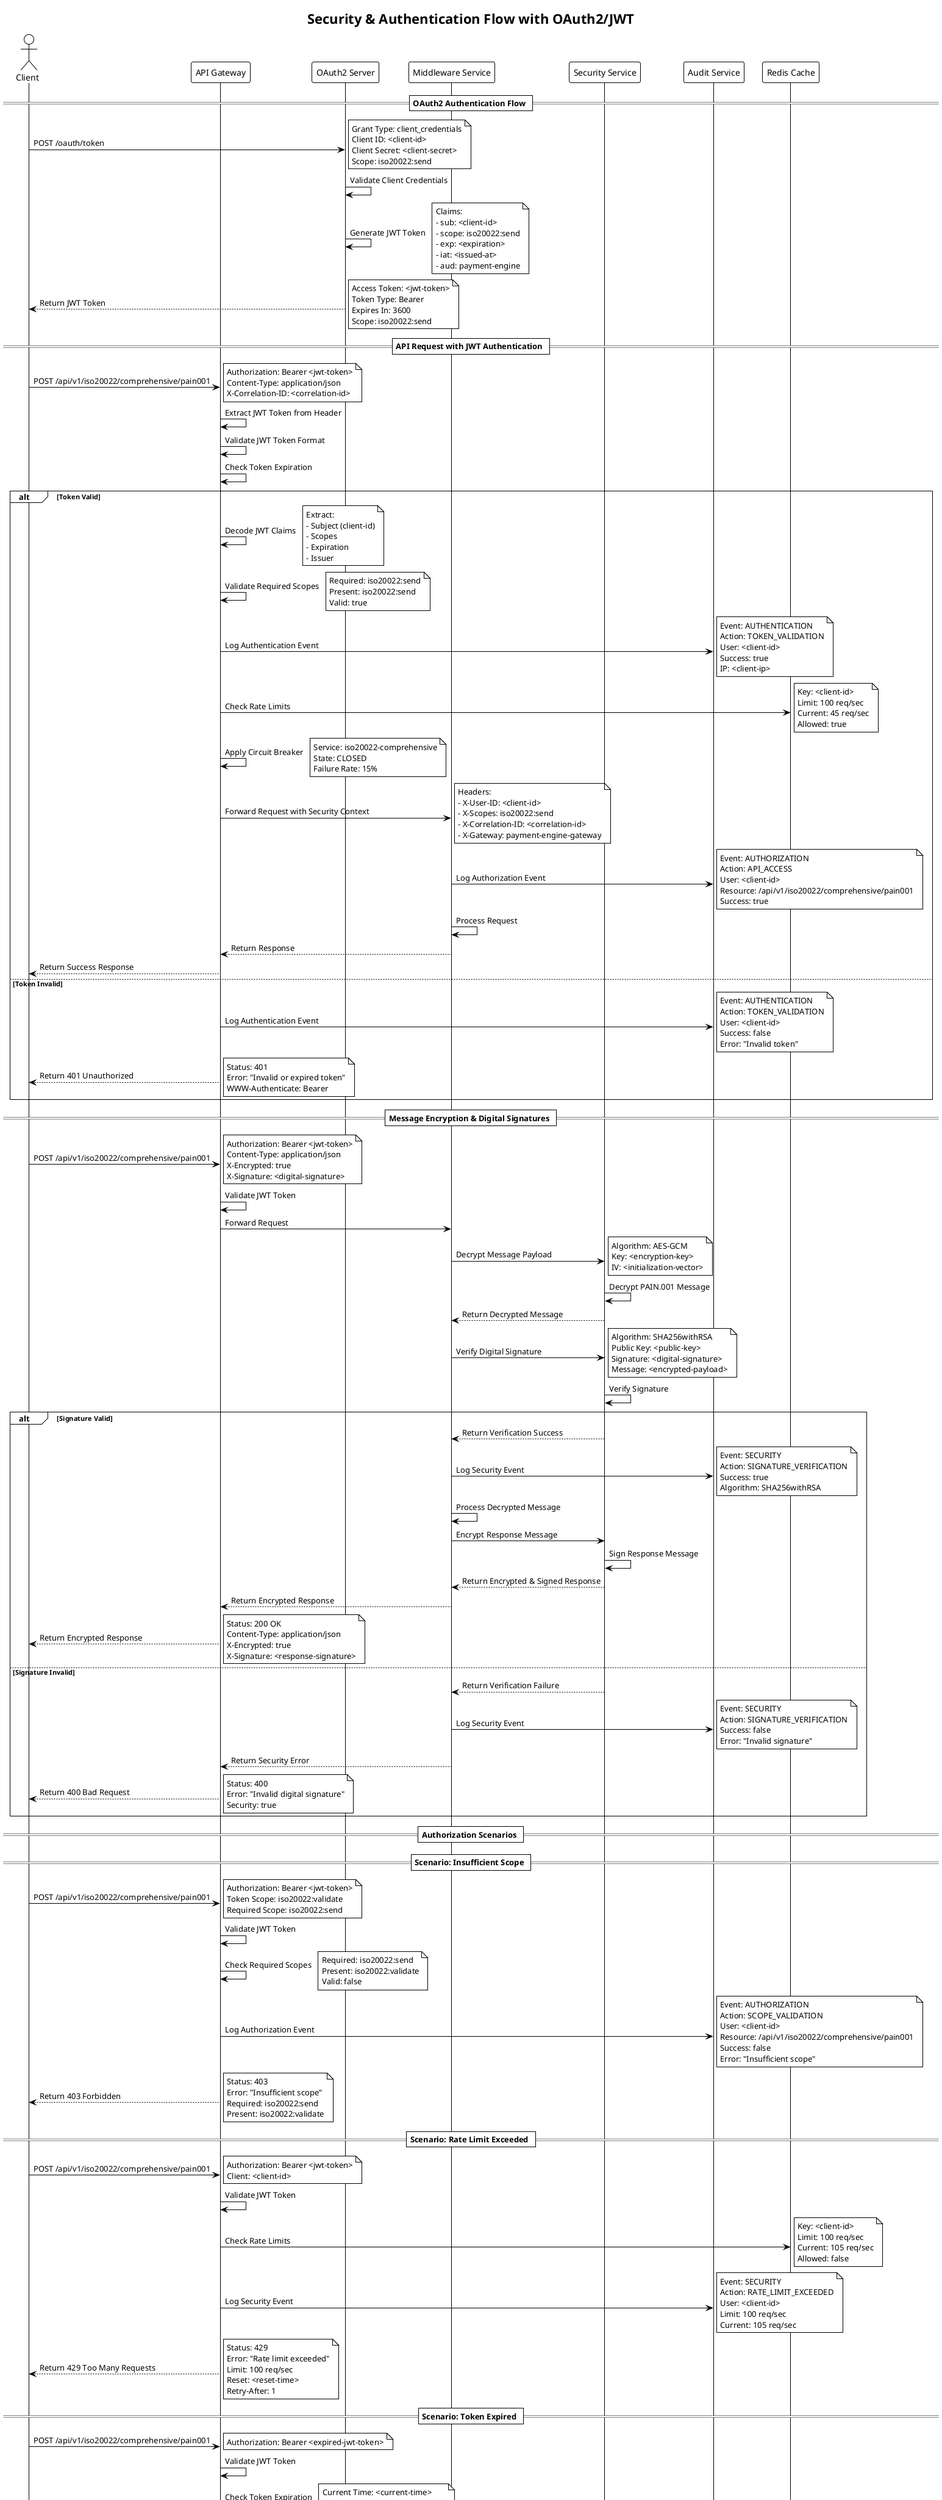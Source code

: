 @startuml SECURITY_AUTHENTICATION_FLOW
!theme plain
title Security & Authentication Flow with OAuth2/JWT

actor Client as C
participant "API Gateway" as AG
participant "OAuth2 Server" as OAuth
participant "Middleware Service" as MS
participant "Security Service" as SS
participant "Audit Service" as AS
participant "Redis Cache" as RC

== OAuth2 Authentication Flow ==

C -> OAuth: POST /oauth/token
note right: Grant Type: client_credentials\nClient ID: <client-id>\nClient Secret: <client-secret>\nScope: iso20022:send

OAuth -> OAuth: Validate Client Credentials
OAuth -> OAuth: Generate JWT Token
note right: Claims:\n- sub: <client-id>\n- scope: iso20022:send\n- exp: <expiration>\n- iat: <issued-at>\n- aud: payment-engine

OAuth --> C: Return JWT Token
note right: Access Token: <jwt-token>\nToken Type: Bearer\nExpires In: 3600\nScope: iso20022:send

== API Request with JWT Authentication ==

C -> AG: POST /api/v1/iso20022/comprehensive/pain001
note right: Authorization: Bearer <jwt-token>\nContent-Type: application/json\nX-Correlation-ID: <correlation-id>

AG -> AG: Extract JWT Token from Header
AG -> AG: Validate JWT Token Format
AG -> AG: Check Token Expiration

alt Token Valid
    AG -> AG: Decode JWT Claims
    note right: Extract:\n- Subject (client-id)\n- Scopes\n- Expiration\n- Issuer
    
    AG -> AG: Validate Required Scopes
    note right: Required: iso20022:send\nPresent: iso20022:send\nValid: true
    
    AG -> AS: Log Authentication Event
    note right: Event: AUTHENTICATION\nAction: TOKEN_VALIDATION\nUser: <client-id>\nSuccess: true\nIP: <client-ip>
    
    AG -> RC: Check Rate Limits
    note right: Key: <client-id>\nLimit: 100 req/sec\nCurrent: 45 req/sec\nAllowed: true
    
    AG -> AG: Apply Circuit Breaker
    note right: Service: iso20022-comprehensive\nState: CLOSED\nFailure Rate: 15%
    
    AG -> MS: Forward Request with Security Context
    note right: Headers:\n- X-User-ID: <client-id>\n- X-Scopes: iso20022:send\n- X-Correlation-ID: <correlation-id>\n- X-Gateway: payment-engine-gateway
    
    MS -> AS: Log Authorization Event
    note right: Event: AUTHORIZATION\nAction: API_ACCESS\nUser: <client-id>\nResource: /api/v1/iso20022/comprehensive/pain001\nSuccess: true
    
    MS -> MS: Process Request
    MS --> AG: Return Response
    AG --> C: Return Success Response
    
else Token Invalid
    AG -> AS: Log Authentication Event
    note right: Event: AUTHENTICATION\nAction: TOKEN_VALIDATION\nUser: <client-id>\nSuccess: false\nError: "Invalid token"
    
    AG --> C: Return 401 Unauthorized
    note right: Status: 401\nError: "Invalid or expired token"\nWWW-Authenticate: Bearer
end

== Message Encryption & Digital Signatures ==

C -> AG: POST /api/v1/iso20022/comprehensive/pain001
note right: Authorization: Bearer <jwt-token>\nContent-Type: application/json\nX-Encrypted: true\nX-Signature: <digital-signature>

AG -> AG: Validate JWT Token
AG -> MS: Forward Request

MS -> SS: Decrypt Message Payload
note right: Algorithm: AES-GCM\nKey: <encryption-key>\nIV: <initialization-vector>

SS -> SS: Decrypt PAIN.001 Message
SS --> MS: Return Decrypted Message

MS -> SS: Verify Digital Signature
note right: Algorithm: SHA256withRSA\nPublic Key: <public-key>\nSignature: <digital-signature>\nMessage: <encrypted-payload>

SS -> SS: Verify Signature
alt Signature Valid
    SS --> MS: Return Verification Success
    MS -> AS: Log Security Event
    note right: Event: SECURITY\nAction: SIGNATURE_VERIFICATION\nSuccess: true\nAlgorithm: SHA256withRSA
    
    MS -> MS: Process Decrypted Message
    MS -> SS: Encrypt Response Message
    SS -> SS: Sign Response Message
    SS --> MS: Return Encrypted & Signed Response
    
    MS --> AG: Return Encrypted Response
    AG --> C: Return Encrypted Response
    note right: Status: 200 OK\nContent-Type: application/json\nX-Encrypted: true\nX-Signature: <response-signature>
    
else Signature Invalid
    SS --> MS: Return Verification Failure
    MS -> AS: Log Security Event
    note right: Event: SECURITY\nAction: SIGNATURE_VERIFICATION\nSuccess: false\nError: "Invalid signature"
    
    MS --> AG: Return Security Error
    AG --> C: Return 400 Bad Request
    note right: Status: 400\nError: "Invalid digital signature"\nSecurity: true
end

== Authorization Scenarios ==

== Scenario: Insufficient Scope ==

C -> AG: POST /api/v1/iso20022/comprehensive/pain001
note right: Authorization: Bearer <jwt-token>\nToken Scope: iso20022:validate\nRequired Scope: iso20022:send

AG -> AG: Validate JWT Token
AG -> AG: Check Required Scopes
note right: Required: iso20022:send\nPresent: iso20022:validate\nValid: false

AG -> AS: Log Authorization Event
note right: Event: AUTHORIZATION\nAction: SCOPE_VALIDATION\nUser: <client-id>\nResource: /api/v1/iso20022/comprehensive/pain001\nSuccess: false\nError: "Insufficient scope"

AG --> C: Return 403 Forbidden
note right: Status: 403\nError: "Insufficient scope"\nRequired: iso20022:send\nPresent: iso20022:validate

== Scenario: Rate Limit Exceeded ==

C -> AG: POST /api/v1/iso20022/comprehensive/pain001
note right: Authorization: Bearer <jwt-token>\nClient: <client-id>

AG -> AG: Validate JWT Token
AG -> RC: Check Rate Limits
note right: Key: <client-id>\nLimit: 100 req/sec\nCurrent: 105 req/sec\nAllowed: false

AG -> AS: Log Security Event
note right: Event: SECURITY\nAction: RATE_LIMIT_EXCEEDED\nUser: <client-id>\nLimit: 100 req/sec\nCurrent: 105 req/sec

AG --> C: Return 429 Too Many Requests
note right: Status: 429\nError: "Rate limit exceeded"\nLimit: 100 req/sec\nReset: <reset-time>\nRetry-After: 1

== Scenario: Token Expired ==

C -> AG: POST /api/v1/iso20022/comprehensive/pain001
note right: Authorization: Bearer <expired-jwt-token>

AG -> AG: Validate JWT Token
AG -> AG: Check Token Expiration
note right: Current Time: <current-time>\nToken Expiration: <expired-time>\nValid: false

AG -> AS: Log Authentication Event
note right: Event: AUTHENTICATION\nAction: TOKEN_VALIDATION\nUser: <client-id>\nSuccess: false\nError: "Token expired"

AG --> C: Return 401 Unauthorized
note right: Status: 401\nError: "Token expired"\nWWW-Authenticate: Bearer\nExpires: <expired-time>

== Security Monitoring & Alerting ==

note over C,AS
Security Monitoring Features:
- Real-time Authentication Monitoring
- Failed Login Attempt Tracking
- Rate Limit Violation Alerts
- Token Expiration Monitoring
- Scope Validation Logging
- Digital Signature Verification
- Message Encryption/Decryption
- Security Event Correlation
- Anomaly Detection
- Threat Intelligence Integration
- Compliance Reporting
- Audit Trail Generation
- Security Metrics Collection
- Alert Generation & Notification
- Incident Response Automation
end note

== Security Metrics & Health Checks ==

AG -> AG: Collect Security Metrics
note right: Metrics:\n- Authentication Success Rate\n- Authorization Failure Rate\n- Rate Limit Violations\n- Token Expiration Rate\n- Signature Verification Rate\n- Encryption/Decryption Performance

AG -> AS: Log Security Metrics
note right: Event: SECURITY_METRICS\nTimestamp: <timestamp>\nMetrics: <security-metrics>

AG -> AG: Check Security Health
note right: Health Checks:\n- OAuth2 Server Connectivity\n- JWT Token Validation\n- Encryption Service Status\n- Signature Verification Service\n- Rate Limiting Service\n- Audit Logging Service

alt Security Health OK
    AG -> AS: Log Security Health Event
    note right: Event: SECURITY_HEALTH\nStatus: HEALTHY\nChecks: All passed
    
else Security Health Degraded
    AG -> AS: Log Security Health Event
    note right: Event: SECURITY_HEALTH\nStatus: DEGRADED\nFailed Checks: <failed-checks>
    
    AG -> AG: Trigger Security Alert
    note right: Alert: Security Service Degraded\nSeverity: WARNING\nAction: Investigate\nNotification: Security Team
end

@enduml